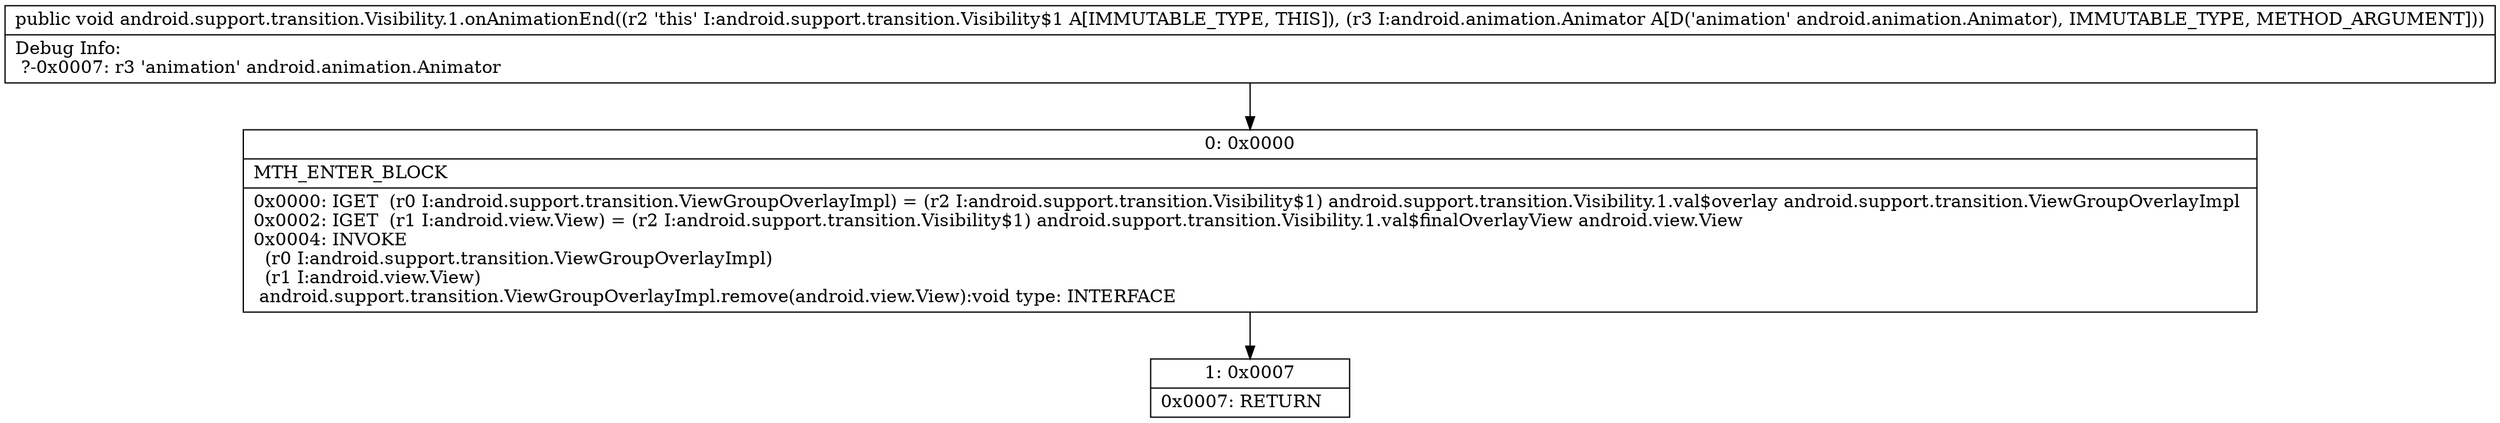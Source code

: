 digraph "CFG forandroid.support.transition.Visibility.1.onAnimationEnd(Landroid\/animation\/Animator;)V" {
Node_0 [shape=record,label="{0\:\ 0x0000|MTH_ENTER_BLOCK\l|0x0000: IGET  (r0 I:android.support.transition.ViewGroupOverlayImpl) = (r2 I:android.support.transition.Visibility$1) android.support.transition.Visibility.1.val$overlay android.support.transition.ViewGroupOverlayImpl \l0x0002: IGET  (r1 I:android.view.View) = (r2 I:android.support.transition.Visibility$1) android.support.transition.Visibility.1.val$finalOverlayView android.view.View \l0x0004: INVOKE  \l  (r0 I:android.support.transition.ViewGroupOverlayImpl)\l  (r1 I:android.view.View)\l android.support.transition.ViewGroupOverlayImpl.remove(android.view.View):void type: INTERFACE \l}"];
Node_1 [shape=record,label="{1\:\ 0x0007|0x0007: RETURN   \l}"];
MethodNode[shape=record,label="{public void android.support.transition.Visibility.1.onAnimationEnd((r2 'this' I:android.support.transition.Visibility$1 A[IMMUTABLE_TYPE, THIS]), (r3 I:android.animation.Animator A[D('animation' android.animation.Animator), IMMUTABLE_TYPE, METHOD_ARGUMENT]))  | Debug Info:\l  ?\-0x0007: r3 'animation' android.animation.Animator\l}"];
MethodNode -> Node_0;
Node_0 -> Node_1;
}

